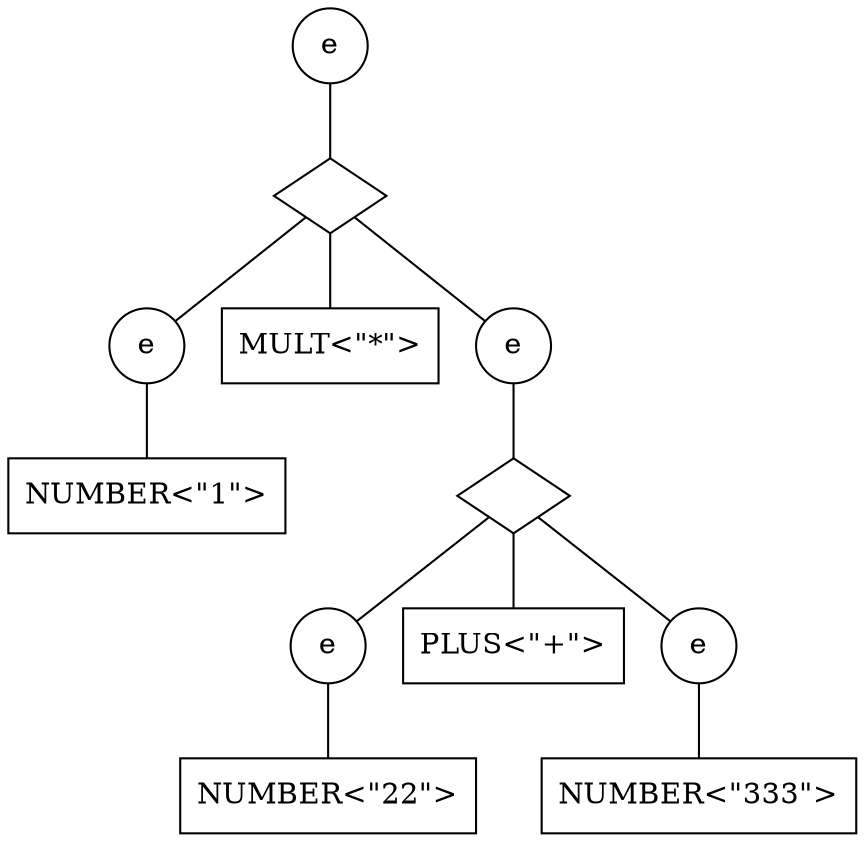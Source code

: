 graph G {
n0 [label="e", shape=circle];
n1 [label="", shape=diamond];
n12 [label="e", shape=circle];
n2 [label="NUMBER<\"1\">", shape=box];
n3 [label="MULT<\"*\">", shape=box];
n4 [label="e", shape=circle];
n5 [label="", shape=diamond];
n16 [label="e", shape=circle];
n6 [label="NUMBER<\"22\">", shape=box];
n7 [label="PLUS<\"+\">", shape=box];
n18 [label="e", shape=circle];
n8 [label="NUMBER<\"333\">", shape=box]
n0 -- n1;
n1 -- n12;
n12 -- n2;
n1 -- n3;
n1 -- n4;
n4 -- n5;
n5 -- n16;
n16 -- n6;
n5 -- n7;
n5 -- n18;
n18 -- n8;
}